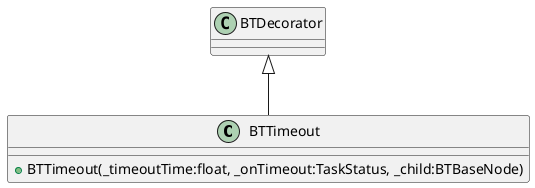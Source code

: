 @startuml
class BTTimeout {
    + BTTimeout(_timeoutTime:float, _onTimeout:TaskStatus, _child:BTBaseNode)
}
BTDecorator <|-- BTTimeout
@enduml
